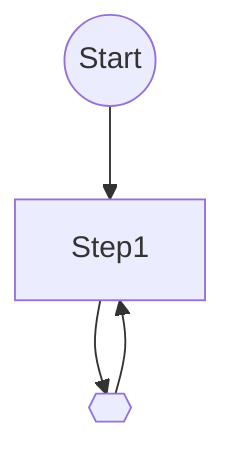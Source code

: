 flowchart TD
node0@{ shape: circle, label: "Start"}
node1["Step1"]
node0 --> node1
node2@{ shape: hex, label: " "}
node1 --> node2
node2 --> node1